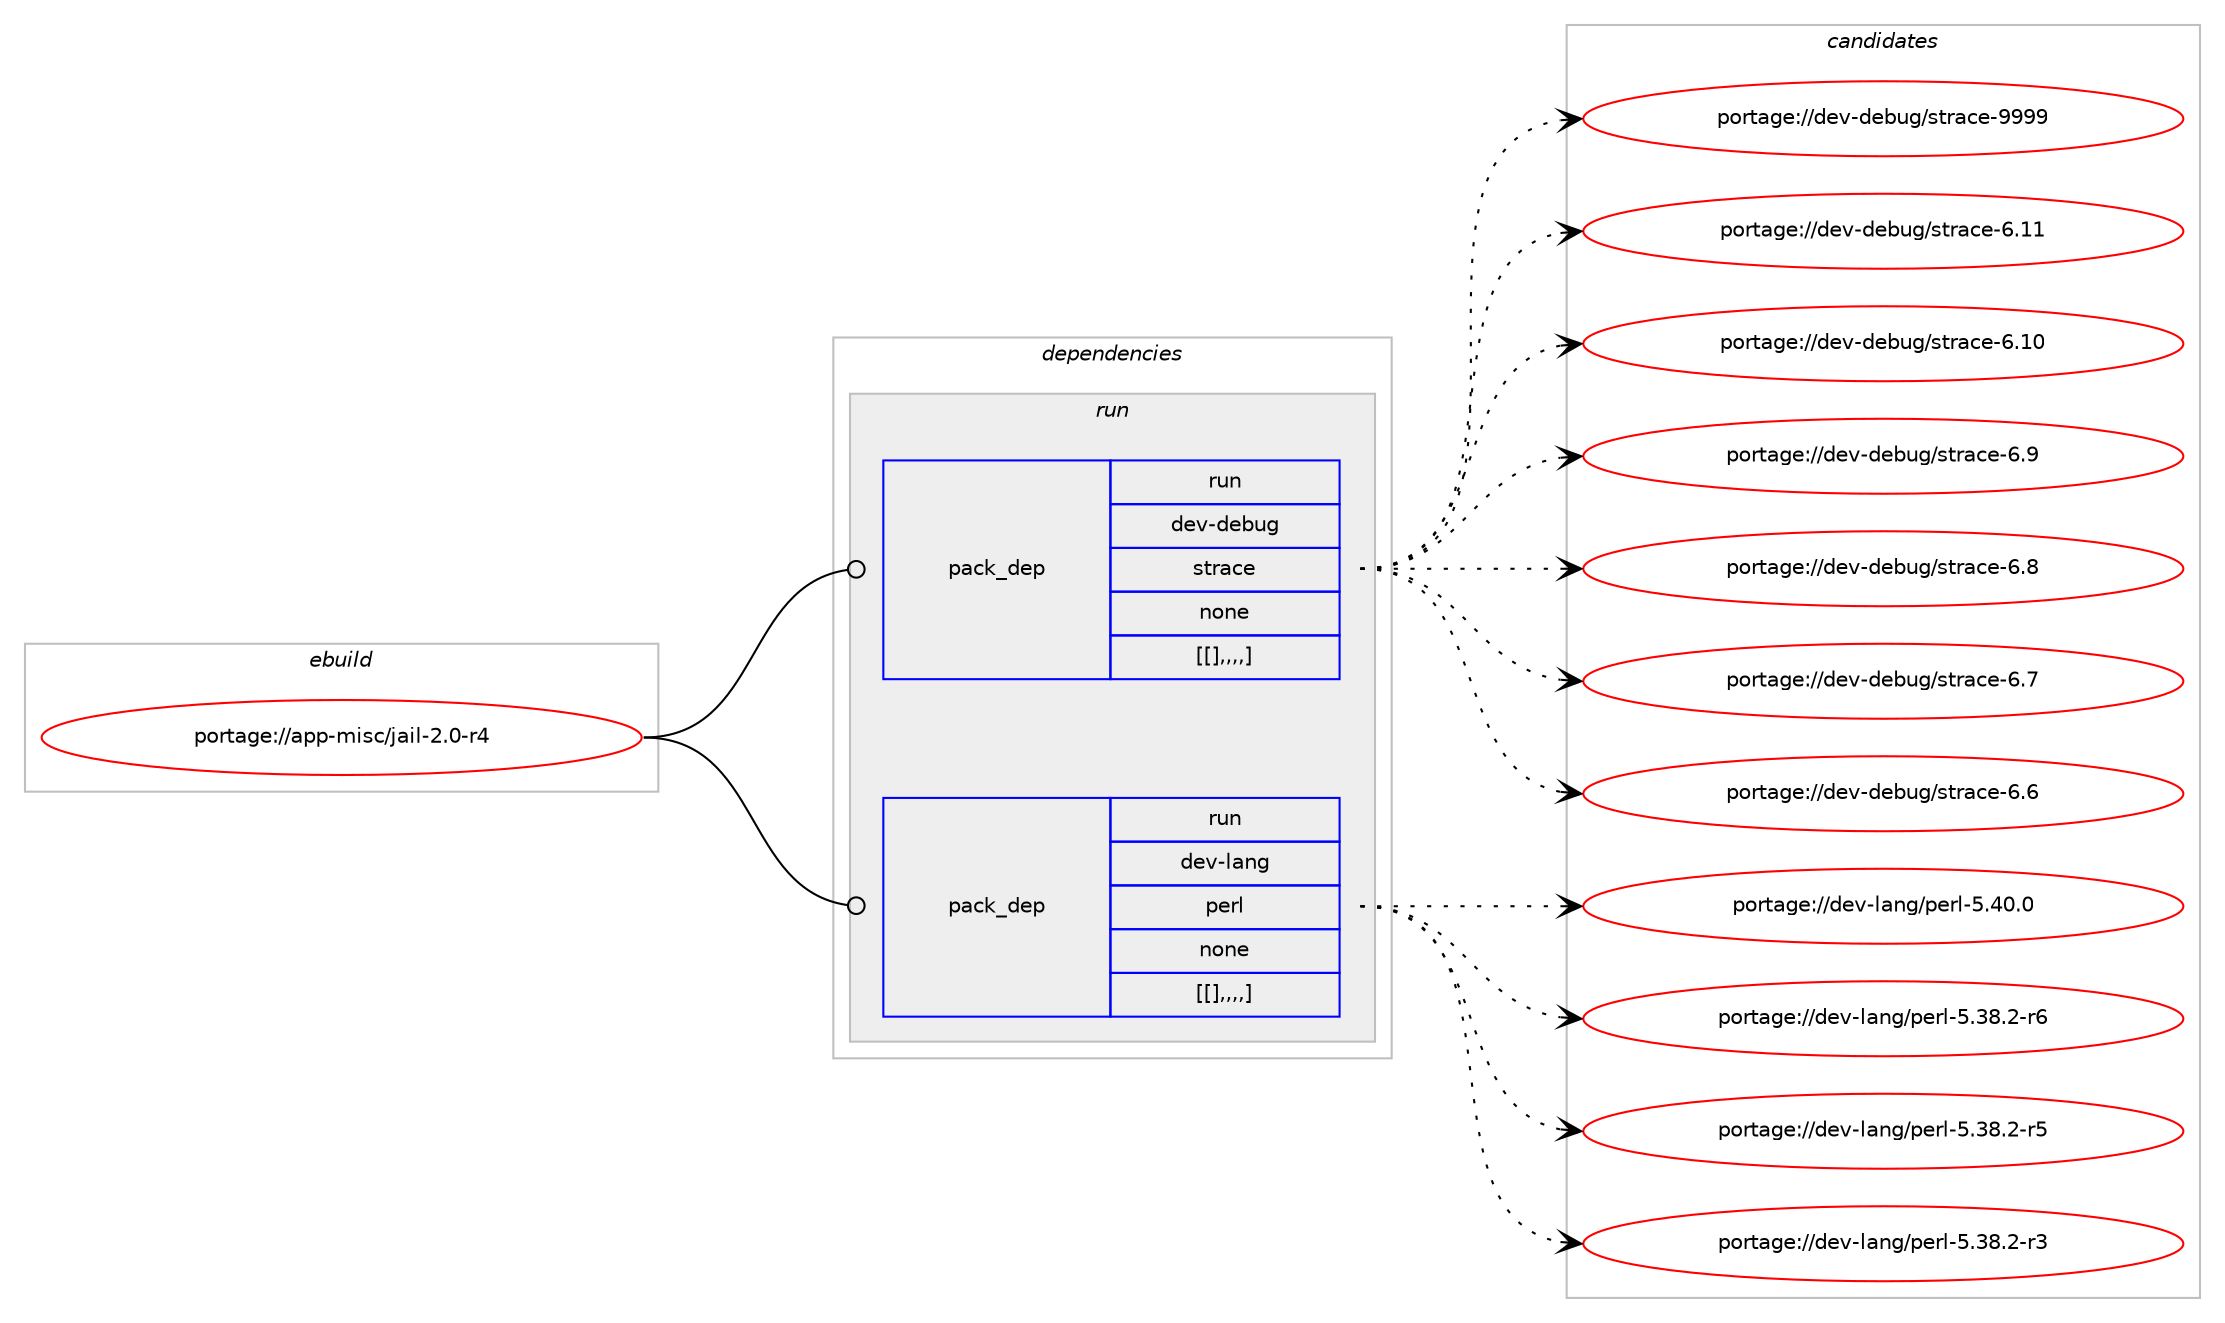 digraph prolog {

# *************
# Graph options
# *************

newrank=true;
concentrate=true;
compound=true;
graph [rankdir=LR,fontname=Helvetica,fontsize=10,ranksep=1.5];#, ranksep=2.5, nodesep=0.2];
edge  [arrowhead=vee];
node  [fontname=Helvetica,fontsize=10];

# **********
# The ebuild
# **********

subgraph cluster_leftcol {
color=gray;
label=<<i>ebuild</i>>;
id [label="portage://app-misc/jail-2.0-r4", color=red, width=4, href="../app-misc/jail-2.0-r4.svg"];
}

# ****************
# The dependencies
# ****************

subgraph cluster_midcol {
color=gray;
label=<<i>dependencies</i>>;
subgraph cluster_compile {
fillcolor="#eeeeee";
style=filled;
label=<<i>compile</i>>;
}
subgraph cluster_compileandrun {
fillcolor="#eeeeee";
style=filled;
label=<<i>compile and run</i>>;
}
subgraph cluster_run {
fillcolor="#eeeeee";
style=filled;
label=<<i>run</i>>;
subgraph pack29673 {
dependency42578 [label=<<TABLE BORDER="0" CELLBORDER="1" CELLSPACING="0" CELLPADDING="4" WIDTH="220"><TR><TD ROWSPAN="6" CELLPADDING="30">pack_dep</TD></TR><TR><TD WIDTH="110">run</TD></TR><TR><TD>dev-debug</TD></TR><TR><TD>strace</TD></TR><TR><TD>none</TD></TR><TR><TD>[[],,,,]</TD></TR></TABLE>>, shape=none, color=blue];
}
id:e -> dependency42578:w [weight=20,style="solid",arrowhead="odot"];
subgraph pack29674 {
dependency42579 [label=<<TABLE BORDER="0" CELLBORDER="1" CELLSPACING="0" CELLPADDING="4" WIDTH="220"><TR><TD ROWSPAN="6" CELLPADDING="30">pack_dep</TD></TR><TR><TD WIDTH="110">run</TD></TR><TR><TD>dev-lang</TD></TR><TR><TD>perl</TD></TR><TR><TD>none</TD></TR><TR><TD>[[],,,,]</TD></TR></TABLE>>, shape=none, color=blue];
}
id:e -> dependency42579:w [weight=20,style="solid",arrowhead="odot"];
}
}

# **************
# The candidates
# **************

subgraph cluster_choices {
rank=same;
color=gray;
label=<<i>candidates</i>>;

subgraph choice29673 {
color=black;
nodesep=1;
choice10010111845100101981171034711511611497991014557575757 [label="portage://dev-debug/strace-9999", color=red, width=4,href="../dev-debug/strace-9999.svg"];
choice10010111845100101981171034711511611497991014554464949 [label="portage://dev-debug/strace-6.11", color=red, width=4,href="../dev-debug/strace-6.11.svg"];
choice10010111845100101981171034711511611497991014554464948 [label="portage://dev-debug/strace-6.10", color=red, width=4,href="../dev-debug/strace-6.10.svg"];
choice100101118451001019811710347115116114979910145544657 [label="portage://dev-debug/strace-6.9", color=red, width=4,href="../dev-debug/strace-6.9.svg"];
choice100101118451001019811710347115116114979910145544656 [label="portage://dev-debug/strace-6.8", color=red, width=4,href="../dev-debug/strace-6.8.svg"];
choice100101118451001019811710347115116114979910145544655 [label="portage://dev-debug/strace-6.7", color=red, width=4,href="../dev-debug/strace-6.7.svg"];
choice100101118451001019811710347115116114979910145544654 [label="portage://dev-debug/strace-6.6", color=red, width=4,href="../dev-debug/strace-6.6.svg"];
dependency42578:e -> choice10010111845100101981171034711511611497991014557575757:w [style=dotted,weight="100"];
dependency42578:e -> choice10010111845100101981171034711511611497991014554464949:w [style=dotted,weight="100"];
dependency42578:e -> choice10010111845100101981171034711511611497991014554464948:w [style=dotted,weight="100"];
dependency42578:e -> choice100101118451001019811710347115116114979910145544657:w [style=dotted,weight="100"];
dependency42578:e -> choice100101118451001019811710347115116114979910145544656:w [style=dotted,weight="100"];
dependency42578:e -> choice100101118451001019811710347115116114979910145544655:w [style=dotted,weight="100"];
dependency42578:e -> choice100101118451001019811710347115116114979910145544654:w [style=dotted,weight="100"];
}
subgraph choice29674 {
color=black;
nodesep=1;
choice10010111845108971101034711210111410845534652484648 [label="portage://dev-lang/perl-5.40.0", color=red, width=4,href="../dev-lang/perl-5.40.0.svg"];
choice100101118451089711010347112101114108455346515646504511454 [label="portage://dev-lang/perl-5.38.2-r6", color=red, width=4,href="../dev-lang/perl-5.38.2-r6.svg"];
choice100101118451089711010347112101114108455346515646504511453 [label="portage://dev-lang/perl-5.38.2-r5", color=red, width=4,href="../dev-lang/perl-5.38.2-r5.svg"];
choice100101118451089711010347112101114108455346515646504511451 [label="portage://dev-lang/perl-5.38.2-r3", color=red, width=4,href="../dev-lang/perl-5.38.2-r3.svg"];
dependency42579:e -> choice10010111845108971101034711210111410845534652484648:w [style=dotted,weight="100"];
dependency42579:e -> choice100101118451089711010347112101114108455346515646504511454:w [style=dotted,weight="100"];
dependency42579:e -> choice100101118451089711010347112101114108455346515646504511453:w [style=dotted,weight="100"];
dependency42579:e -> choice100101118451089711010347112101114108455346515646504511451:w [style=dotted,weight="100"];
}
}

}
